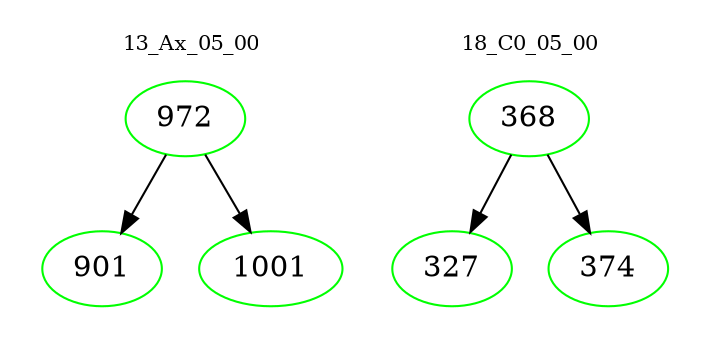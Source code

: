 digraph{
subgraph cluster_0 {
color = white
label = "13_Ax_05_00";
fontsize=10;
T0_972 [label="972", color="green"]
T0_972 -> T0_901 [color="black"]
T0_901 [label="901", color="green"]
T0_972 -> T0_1001 [color="black"]
T0_1001 [label="1001", color="green"]
}
subgraph cluster_1 {
color = white
label = "18_C0_05_00";
fontsize=10;
T1_368 [label="368", color="green"]
T1_368 -> T1_327 [color="black"]
T1_327 [label="327", color="green"]
T1_368 -> T1_374 [color="black"]
T1_374 [label="374", color="green"]
}
}
